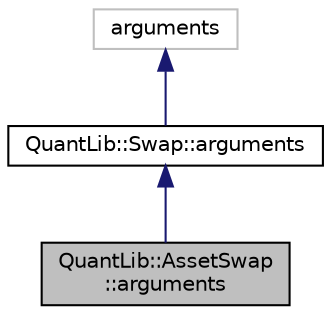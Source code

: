 digraph "QuantLib::AssetSwap::arguments"
{
  edge [fontname="Helvetica",fontsize="10",labelfontname="Helvetica",labelfontsize="10"];
  node [fontname="Helvetica",fontsize="10",shape=record];
  Node1 [label="QuantLib::AssetSwap\l::arguments",height=0.2,width=0.4,color="black", fillcolor="grey75", style="filled", fontcolor="black"];
  Node2 -> Node1 [dir="back",color="midnightblue",fontsize="10",style="solid"];
  Node2 [label="QuantLib::Swap::arguments",height=0.2,width=0.4,color="black", fillcolor="white", style="filled",URL="$class_quant_lib_1_1_swap_1_1arguments.html"];
  Node3 -> Node2 [dir="back",color="midnightblue",fontsize="10",style="solid"];
  Node3 [label="arguments",height=0.2,width=0.4,color="grey75", fillcolor="white", style="filled"];
}
